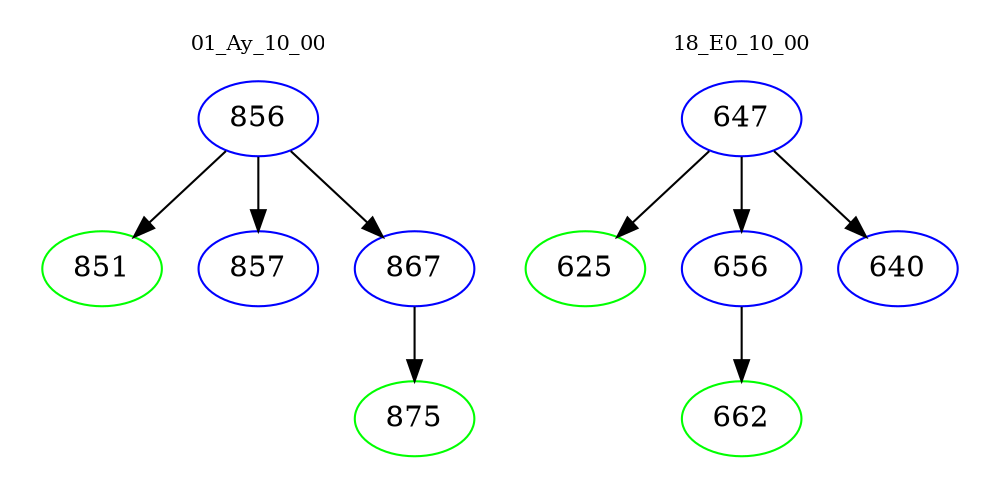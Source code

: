 digraph{
subgraph cluster_0 {
color = white
label = "01_Ay_10_00";
fontsize=10;
T0_856 [label="856", color="blue"]
T0_856 -> T0_851 [color="black"]
T0_851 [label="851", color="green"]
T0_856 -> T0_857 [color="black"]
T0_857 [label="857", color="blue"]
T0_856 -> T0_867 [color="black"]
T0_867 [label="867", color="blue"]
T0_867 -> T0_875 [color="black"]
T0_875 [label="875", color="green"]
}
subgraph cluster_1 {
color = white
label = "18_E0_10_00";
fontsize=10;
T1_647 [label="647", color="blue"]
T1_647 -> T1_625 [color="black"]
T1_625 [label="625", color="green"]
T1_647 -> T1_656 [color="black"]
T1_656 [label="656", color="blue"]
T1_656 -> T1_662 [color="black"]
T1_662 [label="662", color="green"]
T1_647 -> T1_640 [color="black"]
T1_640 [label="640", color="blue"]
}
}
